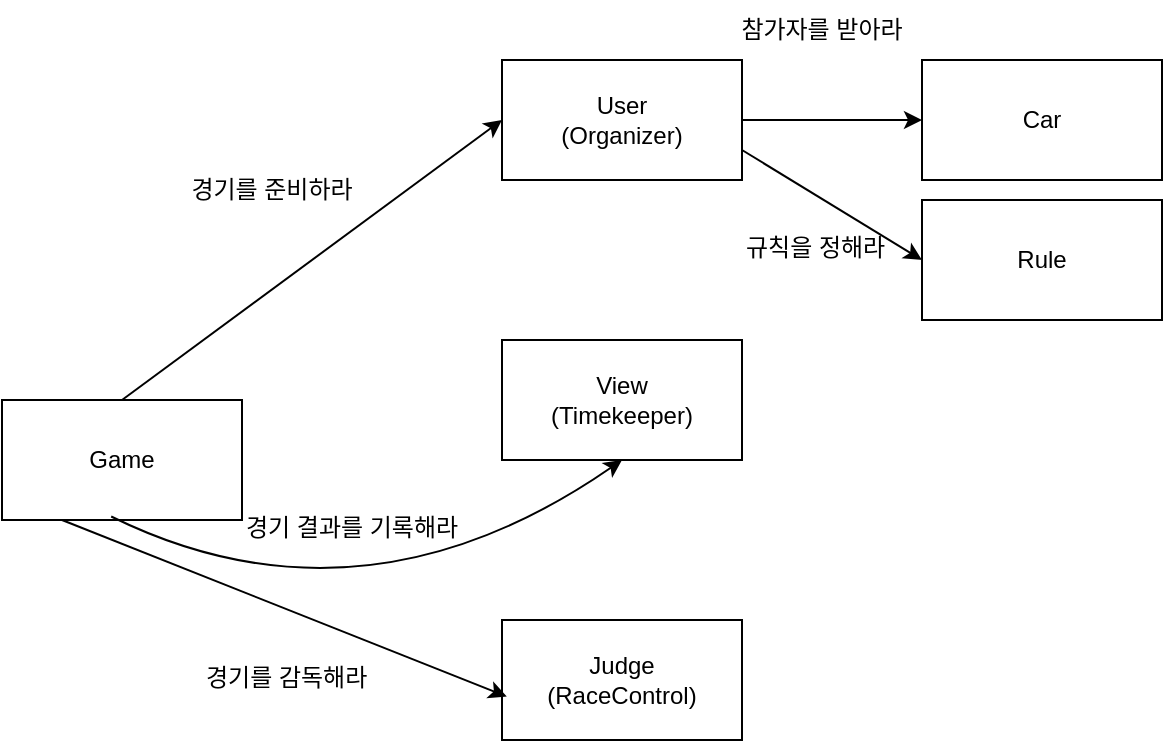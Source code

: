 <mxfile version="22.1.7" type="github">
  <diagram name="페이지-1" id="kt-0oAe_-V_F-y4itiqc">
    <mxGraphModel dx="1195" dy="632" grid="1" gridSize="10" guides="1" tooltips="1" connect="1" arrows="1" fold="1" page="1" pageScale="1" pageWidth="827" pageHeight="1169" math="0" shadow="0">
      <root>
        <mxCell id="0" />
        <mxCell id="1" parent="0" />
        <mxCell id="ZdGZJfH25Wl6BX2V0NJI-1" value="Car" style="rounded=0;whiteSpace=wrap;html=1;" parent="1" vertex="1">
          <mxGeometry x="600" y="100" width="120" height="60" as="geometry" />
        </mxCell>
        <mxCell id="ZdGZJfH25Wl6BX2V0NJI-3" value="View&lt;br&gt;(Timekeeper)" style="rounded=0;whiteSpace=wrap;html=1;" parent="1" vertex="1">
          <mxGeometry x="390" y="240" width="120" height="60" as="geometry" />
        </mxCell>
        <mxCell id="ZdGZJfH25Wl6BX2V0NJI-4" value="User&lt;br&gt;(Organizer)" style="rounded=0;whiteSpace=wrap;html=1;" parent="1" vertex="1">
          <mxGeometry x="390" y="100" width="120" height="60" as="geometry" />
        </mxCell>
        <mxCell id="ZdGZJfH25Wl6BX2V0NJI-5" value="Judge&lt;br&gt;(RaceControl)" style="rounded=0;whiteSpace=wrap;html=1;" parent="1" vertex="1">
          <mxGeometry x="390" y="380" width="120" height="60" as="geometry" />
        </mxCell>
        <mxCell id="ZdGZJfH25Wl6BX2V0NJI-6" value="Game" style="rounded=0;whiteSpace=wrap;html=1;" parent="1" vertex="1">
          <mxGeometry x="140" y="270" width="120" height="60" as="geometry" />
        </mxCell>
        <mxCell id="ZdGZJfH25Wl6BX2V0NJI-7" value="" style="endArrow=classic;html=1;rounded=0;exitX=0.5;exitY=0;exitDx=0;exitDy=0;entryX=0;entryY=0.5;entryDx=0;entryDy=0;" parent="1" source="ZdGZJfH25Wl6BX2V0NJI-6" target="ZdGZJfH25Wl6BX2V0NJI-4" edge="1">
          <mxGeometry width="50" height="50" relative="1" as="geometry">
            <mxPoint x="390" y="420" as="sourcePoint" />
            <mxPoint x="440" y="370" as="targetPoint" />
          </mxGeometry>
        </mxCell>
        <mxCell id="ZdGZJfH25Wl6BX2V0NJI-9" value="Rule" style="rounded=0;whiteSpace=wrap;html=1;" parent="1" vertex="1">
          <mxGeometry x="600" y="170" width="120" height="60" as="geometry" />
        </mxCell>
        <mxCell id="ZdGZJfH25Wl6BX2V0NJI-10" value="경기를 준비하라" style="text;html=1;strokeColor=none;fillColor=none;align=center;verticalAlign=middle;whiteSpace=wrap;rounded=0;" parent="1" vertex="1">
          <mxGeometry x="230" y="150" width="90" height="30" as="geometry" />
        </mxCell>
        <mxCell id="ZdGZJfH25Wl6BX2V0NJI-12" value="" style="endArrow=classic;html=1;rounded=0;exitX=1;exitY=0.5;exitDx=0;exitDy=0;entryX=0;entryY=0.5;entryDx=0;entryDy=0;" parent="1" source="ZdGZJfH25Wl6BX2V0NJI-4" target="ZdGZJfH25Wl6BX2V0NJI-1" edge="1">
          <mxGeometry width="50" height="50" relative="1" as="geometry">
            <mxPoint x="410" y="310" as="sourcePoint" />
            <mxPoint x="460" y="260" as="targetPoint" />
          </mxGeometry>
        </mxCell>
        <mxCell id="ZdGZJfH25Wl6BX2V0NJI-13" value="참가자를 받아라" style="text;html=1;strokeColor=none;fillColor=none;align=center;verticalAlign=middle;whiteSpace=wrap;rounded=0;" parent="1" vertex="1">
          <mxGeometry x="500" y="70" width="100" height="30" as="geometry" />
        </mxCell>
        <mxCell id="ZdGZJfH25Wl6BX2V0NJI-14" value="&lt;div style=&quot;text-align: center;&quot;&gt;규칙을 정해라&lt;/div&gt;" style="text;whiteSpace=wrap;html=1;" parent="1" vertex="1">
          <mxGeometry x="510" y="180" width="80" height="30" as="geometry" />
        </mxCell>
        <mxCell id="ZdGZJfH25Wl6BX2V0NJI-15" value="" style="endArrow=classic;html=1;rounded=0;exitX=1;exitY=0.75;exitDx=0;exitDy=0;entryX=0;entryY=0.5;entryDx=0;entryDy=0;" parent="1" source="ZdGZJfH25Wl6BX2V0NJI-4" target="ZdGZJfH25Wl6BX2V0NJI-9" edge="1">
          <mxGeometry width="50" height="50" relative="1" as="geometry">
            <mxPoint x="520" y="140" as="sourcePoint" />
            <mxPoint x="590" y="180" as="targetPoint" />
          </mxGeometry>
        </mxCell>
        <mxCell id="ZdGZJfH25Wl6BX2V0NJI-18" value="" style="curved=1;endArrow=classic;html=1;rounded=0;entryX=0.5;entryY=1;entryDx=0;entryDy=0;exitX=0.455;exitY=0.971;exitDx=0;exitDy=0;exitPerimeter=0;" parent="1" source="ZdGZJfH25Wl6BX2V0NJI-6" target="ZdGZJfH25Wl6BX2V0NJI-3" edge="1">
          <mxGeometry width="50" height="50" relative="1" as="geometry">
            <mxPoint x="320" y="380" as="sourcePoint" />
            <mxPoint x="370" y="330" as="targetPoint" />
            <Array as="points">
              <mxPoint x="320" y="390" />
            </Array>
          </mxGeometry>
        </mxCell>
        <mxCell id="ZdGZJfH25Wl6BX2V0NJI-19" value="경기 결과를 기록해라" style="text;whiteSpace=wrap;html=1;" parent="1" vertex="1">
          <mxGeometry x="260" y="320" width="120" height="30" as="geometry" />
        </mxCell>
        <mxCell id="ZdGZJfH25Wl6BX2V0NJI-20" value="" style="endArrow=classic;html=1;rounded=0;exitX=0.25;exitY=1;exitDx=0;exitDy=0;entryX=0.02;entryY=0.638;entryDx=0;entryDy=0;entryPerimeter=0;" parent="1" source="ZdGZJfH25Wl6BX2V0NJI-6" target="ZdGZJfH25Wl6BX2V0NJI-5" edge="1">
          <mxGeometry width="50" height="50" relative="1" as="geometry">
            <mxPoint x="410" y="310" as="sourcePoint" />
            <mxPoint x="460" y="260" as="targetPoint" />
          </mxGeometry>
        </mxCell>
        <mxCell id="ZdGZJfH25Wl6BX2V0NJI-21" value="경기를 감독해라" style="text;whiteSpace=wrap;html=1;" parent="1" vertex="1">
          <mxGeometry x="240" y="395" width="100" height="30" as="geometry" />
        </mxCell>
      </root>
    </mxGraphModel>
  </diagram>
</mxfile>
